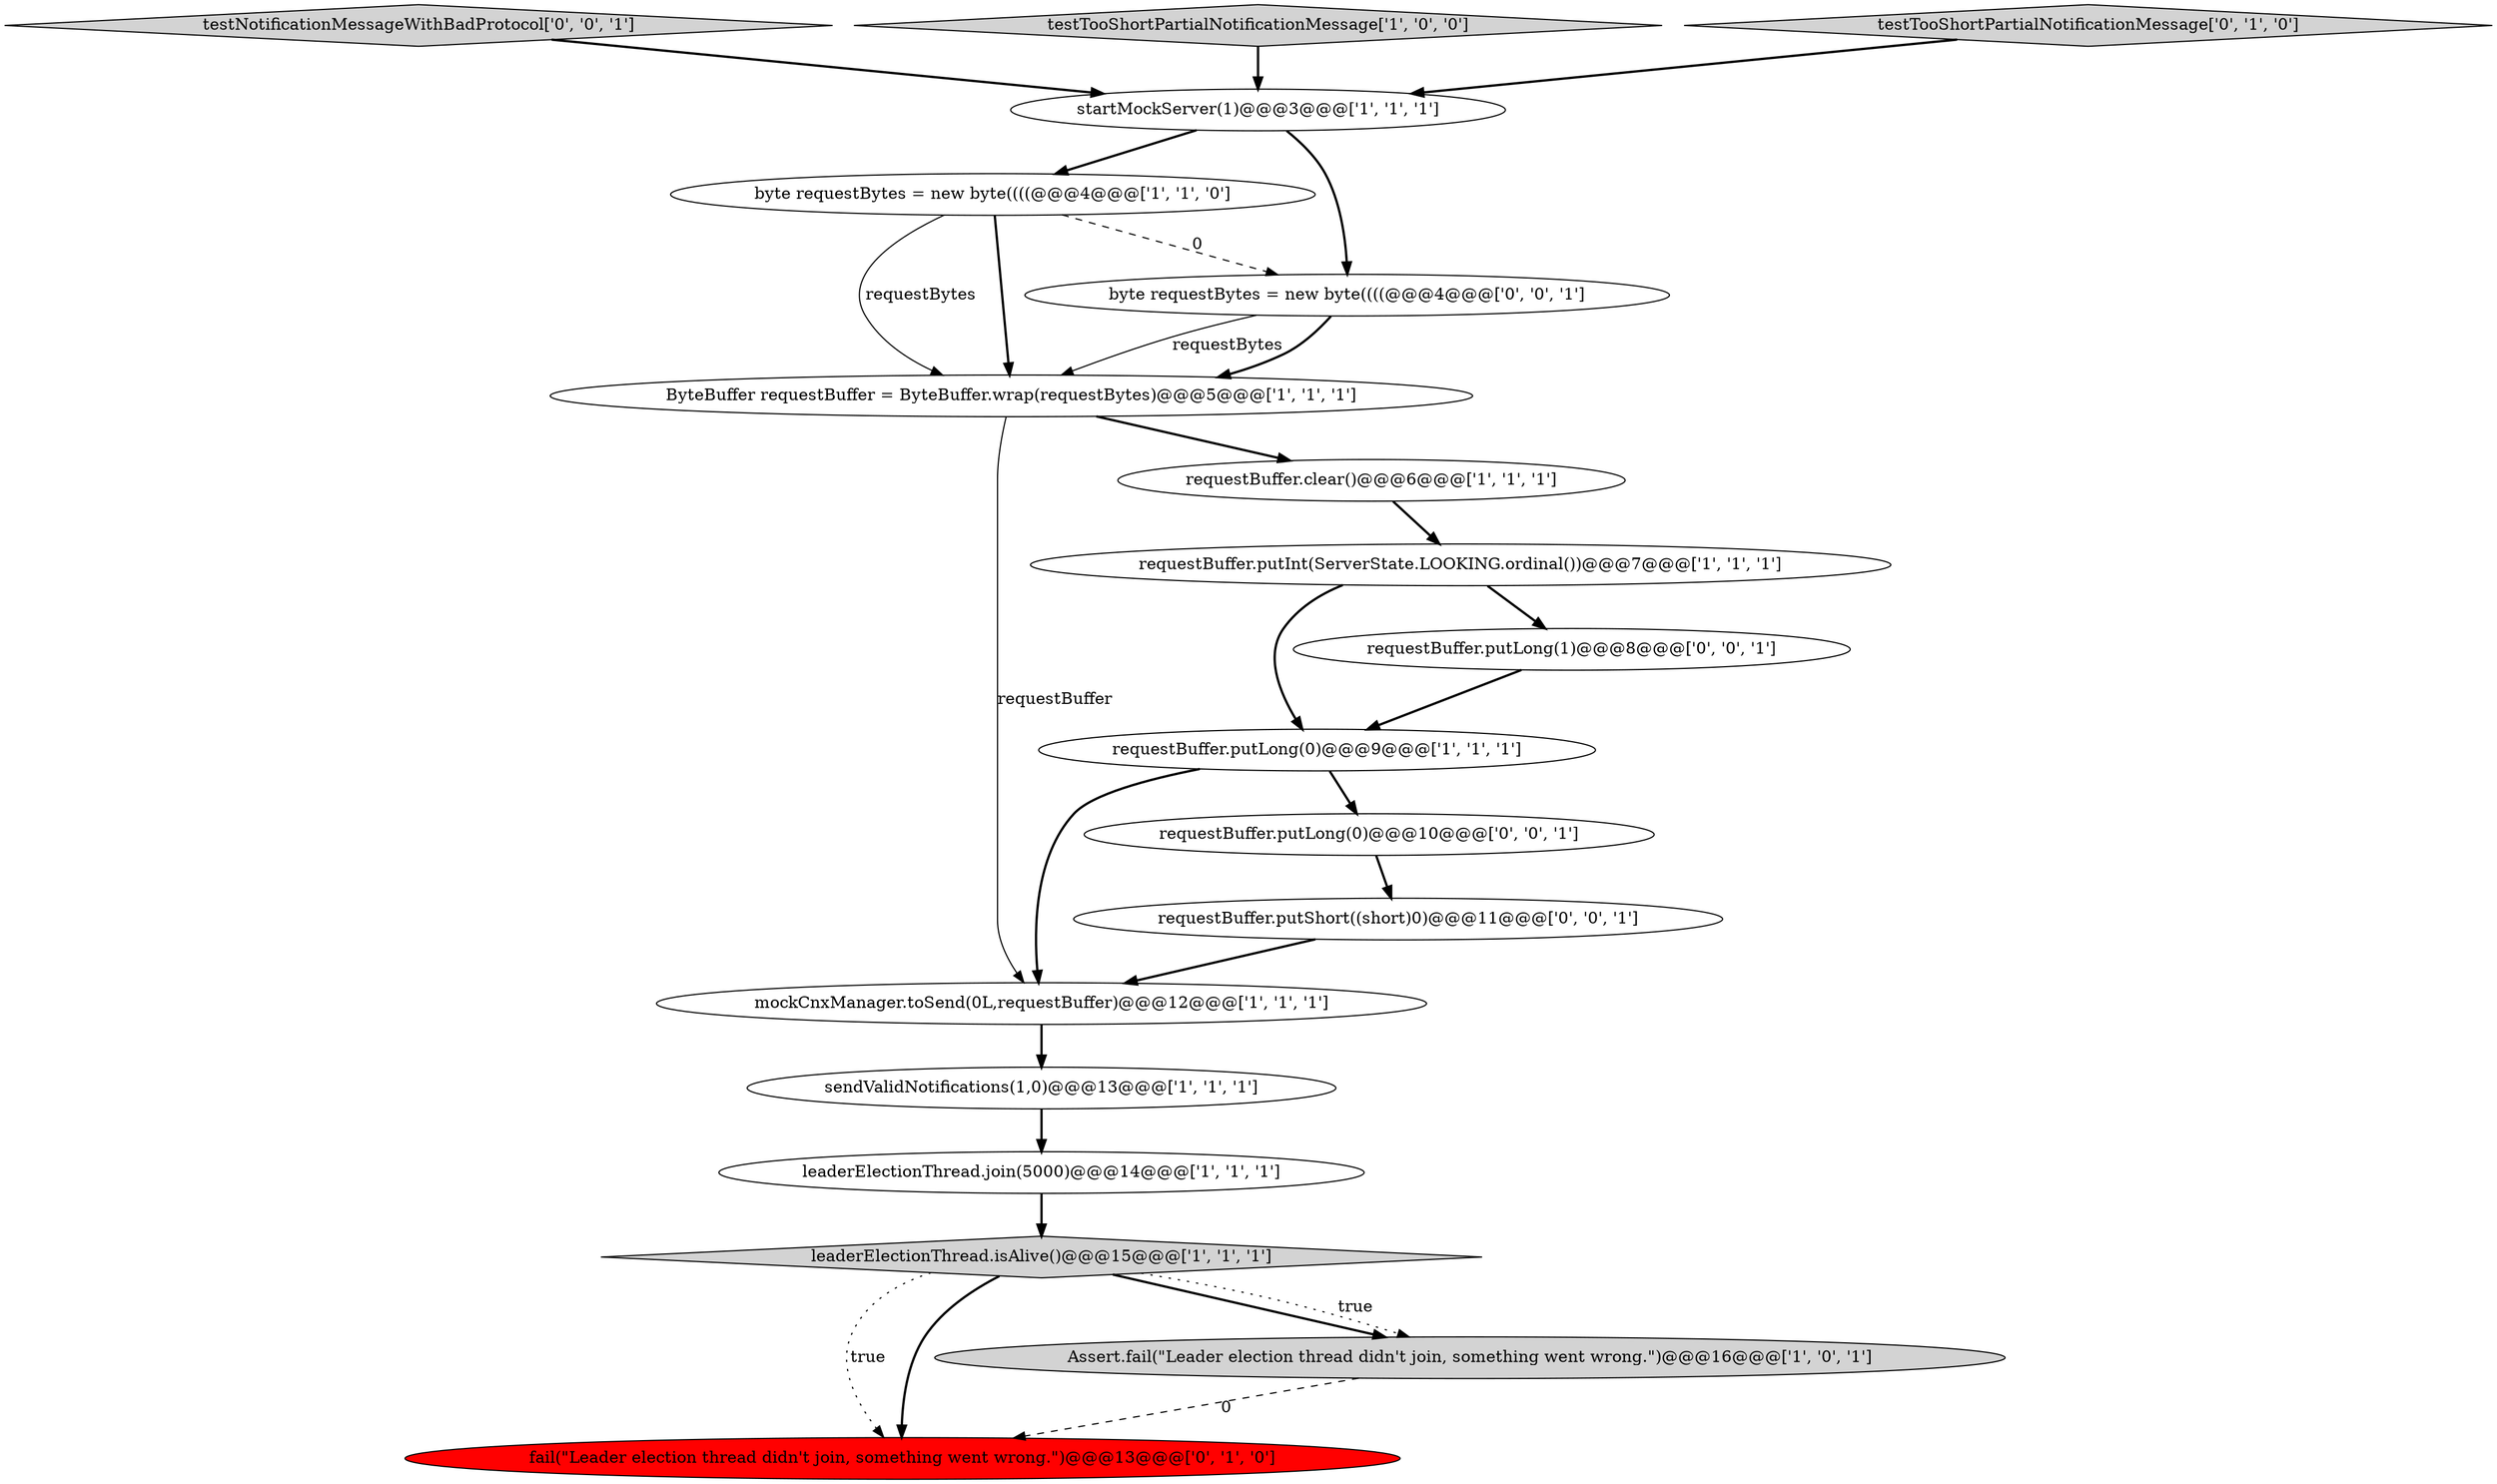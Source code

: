digraph {
0 [style = filled, label = "mockCnxManager.toSend(0L,requestBuffer)@@@12@@@['1', '1', '1']", fillcolor = white, shape = ellipse image = "AAA0AAABBB1BBB"];
6 [style = filled, label = "leaderElectionThread.isAlive()@@@15@@@['1', '1', '1']", fillcolor = lightgray, shape = diamond image = "AAA0AAABBB1BBB"];
13 [style = filled, label = "fail(\"Leader election thread didn't join, something went wrong.\")@@@13@@@['0', '1', '0']", fillcolor = red, shape = ellipse image = "AAA1AAABBB2BBB"];
3 [style = filled, label = "requestBuffer.putLong(0)@@@9@@@['1', '1', '1']", fillcolor = white, shape = ellipse image = "AAA0AAABBB1BBB"];
1 [style = filled, label = "sendValidNotifications(1,0)@@@13@@@['1', '1', '1']", fillcolor = white, shape = ellipse image = "AAA0AAABBB1BBB"];
15 [style = filled, label = "testNotificationMessageWithBadProtocol['0', '0', '1']", fillcolor = lightgray, shape = diamond image = "AAA0AAABBB3BBB"];
5 [style = filled, label = "requestBuffer.clear()@@@6@@@['1', '1', '1']", fillcolor = white, shape = ellipse image = "AAA0AAABBB1BBB"];
8 [style = filled, label = "byte requestBytes = new byte((((@@@4@@@['1', '1', '0']", fillcolor = white, shape = ellipse image = "AAA0AAABBB1BBB"];
9 [style = filled, label = "testTooShortPartialNotificationMessage['1', '0', '0']", fillcolor = lightgray, shape = diamond image = "AAA0AAABBB1BBB"];
2 [style = filled, label = "requestBuffer.putInt(ServerState.LOOKING.ordinal())@@@7@@@['1', '1', '1']", fillcolor = white, shape = ellipse image = "AAA0AAABBB1BBB"];
7 [style = filled, label = "ByteBuffer requestBuffer = ByteBuffer.wrap(requestBytes)@@@5@@@['1', '1', '1']", fillcolor = white, shape = ellipse image = "AAA0AAABBB1BBB"];
10 [style = filled, label = "startMockServer(1)@@@3@@@['1', '1', '1']", fillcolor = white, shape = ellipse image = "AAA0AAABBB1BBB"];
12 [style = filled, label = "testTooShortPartialNotificationMessage['0', '1', '0']", fillcolor = lightgray, shape = diamond image = "AAA0AAABBB2BBB"];
14 [style = filled, label = "byte requestBytes = new byte((((@@@4@@@['0', '0', '1']", fillcolor = white, shape = ellipse image = "AAA0AAABBB3BBB"];
18 [style = filled, label = "requestBuffer.putLong(1)@@@8@@@['0', '0', '1']", fillcolor = white, shape = ellipse image = "AAA0AAABBB3BBB"];
16 [style = filled, label = "requestBuffer.putShort((short)0)@@@11@@@['0', '0', '1']", fillcolor = white, shape = ellipse image = "AAA0AAABBB3BBB"];
11 [style = filled, label = "Assert.fail(\"Leader election thread didn't join, something went wrong.\")@@@16@@@['1', '0', '1']", fillcolor = lightgray, shape = ellipse image = "AAA0AAABBB1BBB"];
4 [style = filled, label = "leaderElectionThread.join(5000)@@@14@@@['1', '1', '1']", fillcolor = white, shape = ellipse image = "AAA0AAABBB1BBB"];
17 [style = filled, label = "requestBuffer.putLong(0)@@@10@@@['0', '0', '1']", fillcolor = white, shape = ellipse image = "AAA0AAABBB3BBB"];
18->3 [style = bold, label=""];
1->4 [style = bold, label=""];
16->0 [style = bold, label=""];
15->10 [style = bold, label=""];
10->14 [style = bold, label=""];
4->6 [style = bold, label=""];
8->7 [style = solid, label="requestBytes"];
14->7 [style = solid, label="requestBytes"];
2->3 [style = bold, label=""];
6->13 [style = dotted, label="true"];
2->18 [style = bold, label=""];
9->10 [style = bold, label=""];
8->14 [style = dashed, label="0"];
3->0 [style = bold, label=""];
8->7 [style = bold, label=""];
7->0 [style = solid, label="requestBuffer"];
14->7 [style = bold, label=""];
5->2 [style = bold, label=""];
7->5 [style = bold, label=""];
12->10 [style = bold, label=""];
11->13 [style = dashed, label="0"];
10->8 [style = bold, label=""];
0->1 [style = bold, label=""];
6->11 [style = bold, label=""];
6->13 [style = bold, label=""];
3->17 [style = bold, label=""];
6->11 [style = dotted, label="true"];
17->16 [style = bold, label=""];
}
